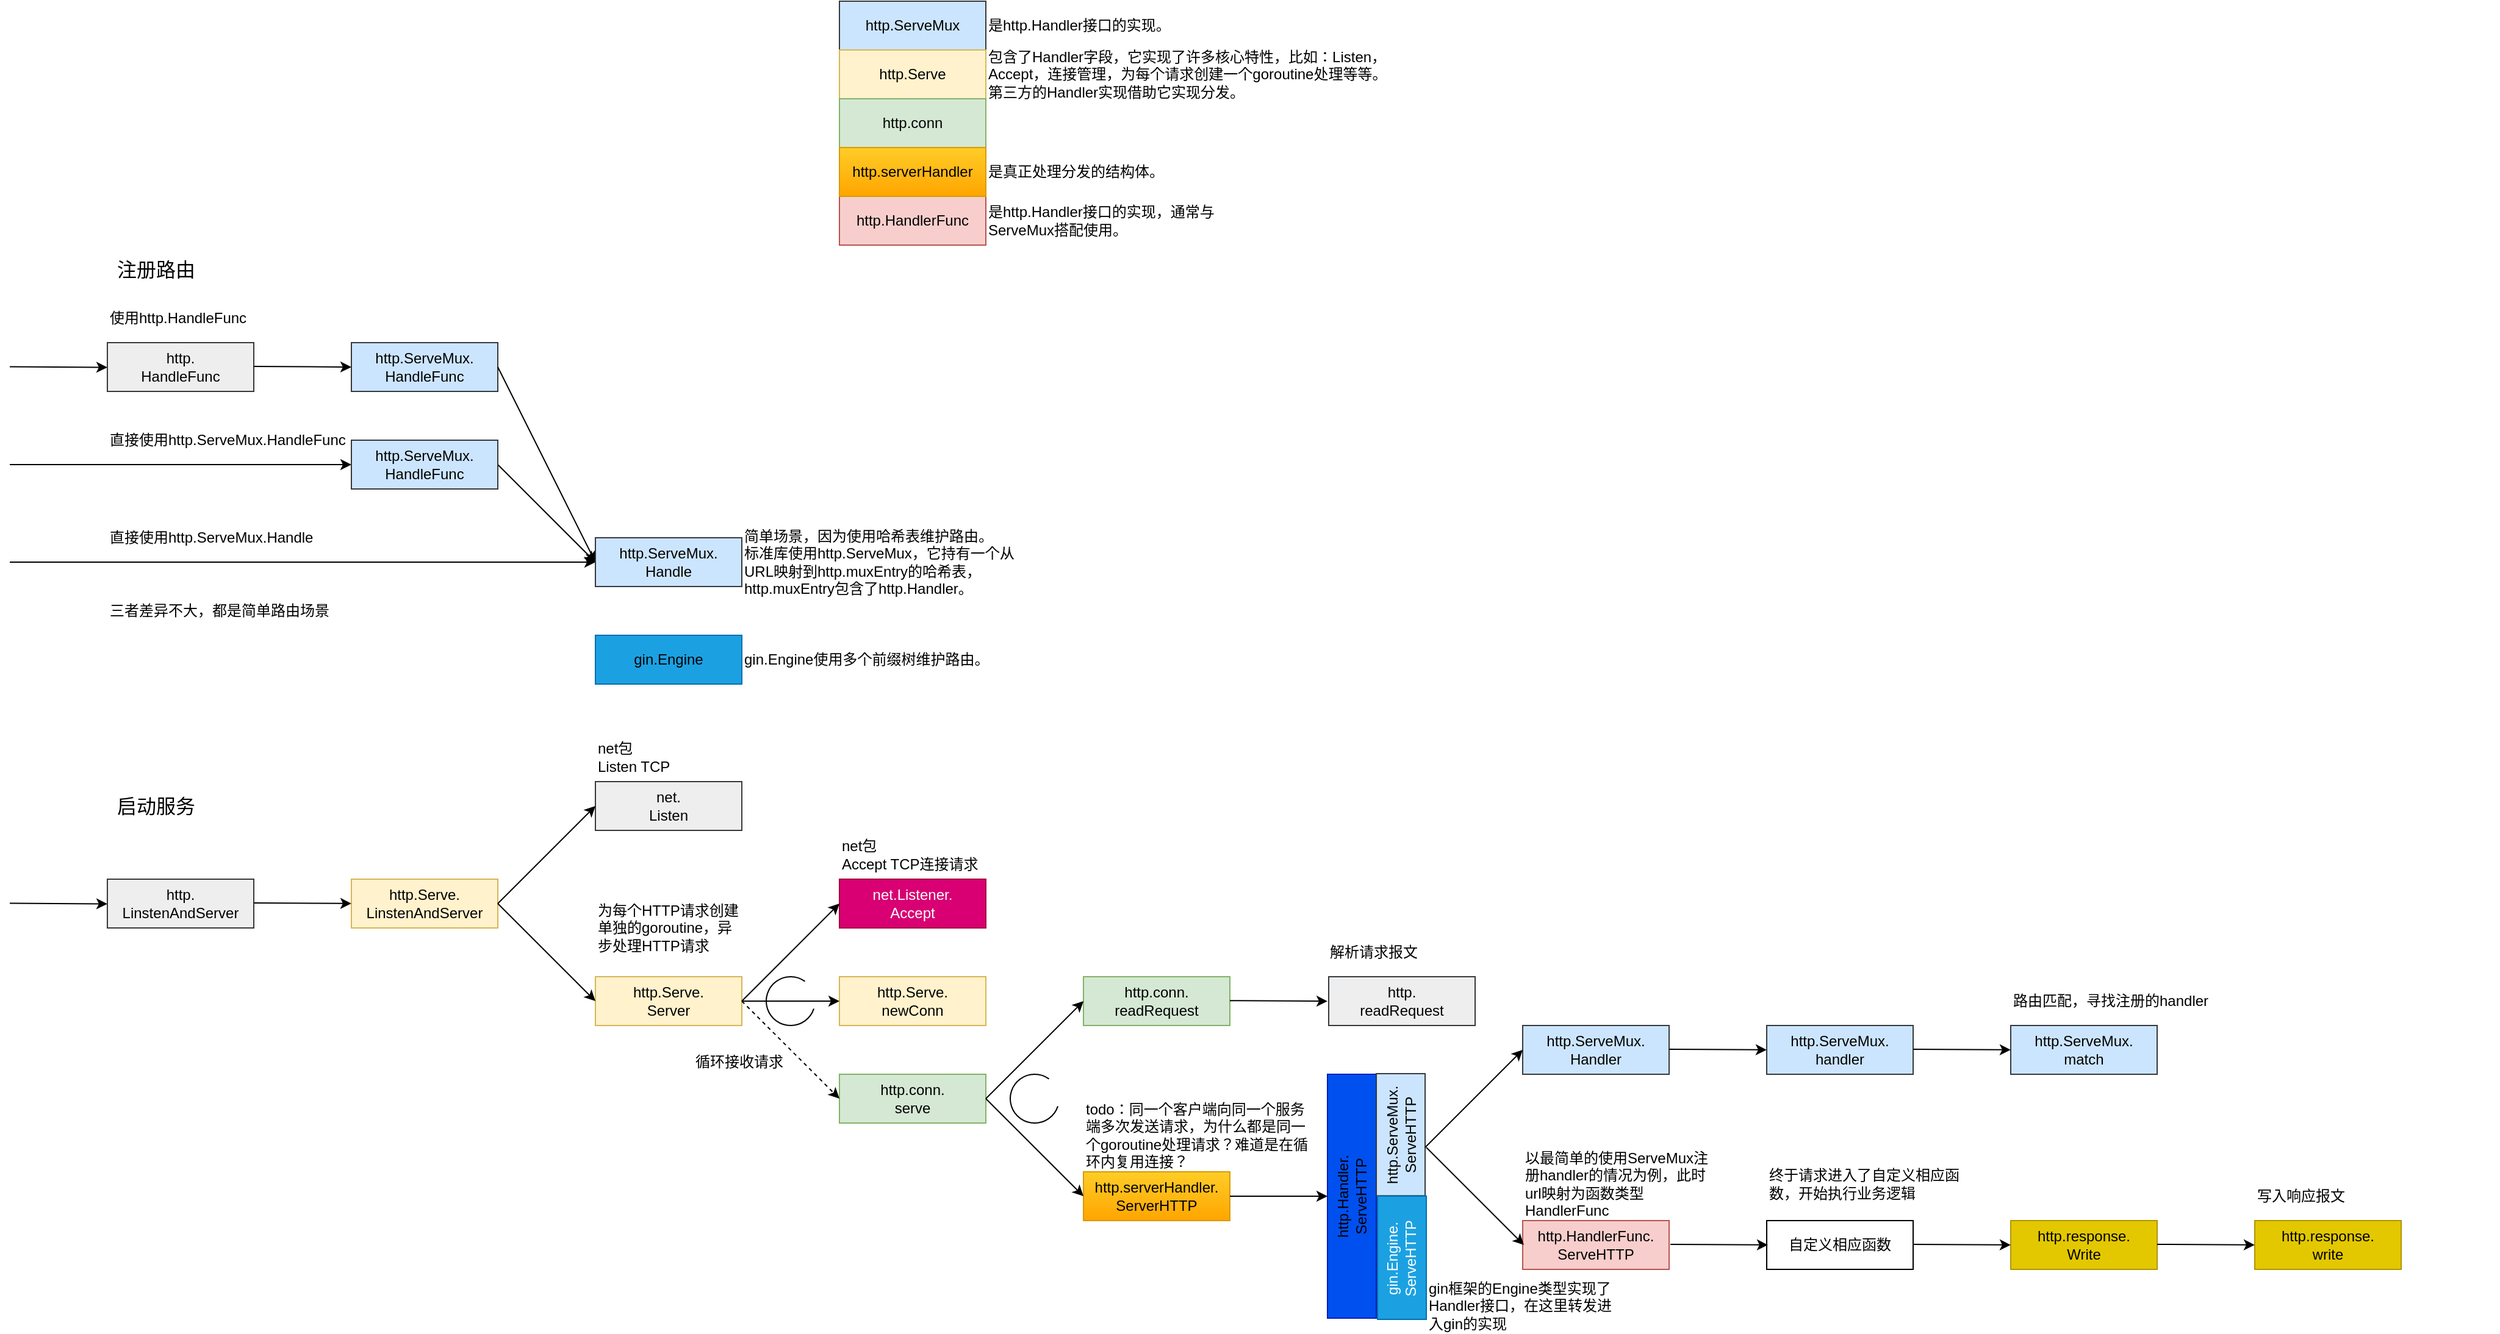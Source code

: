 <mxfile version="26.0.9">
  <diagram id="2dComJnk7VfKqesC5dXI" name="第 1 页">
    <mxGraphModel dx="2177" dy="2517" grid="1" gridSize="10" guides="1" tooltips="1" connect="1" arrows="1" fold="1" page="1" pageScale="1" pageWidth="827" pageHeight="1169" math="0" shadow="0">
      <root>
        <mxCell id="0" />
        <mxCell id="1" parent="0" />
        <mxCell id="crlO9La8STrpu6g43YwP-1" value="http.&lt;br&gt;&lt;div&gt;HandleFunc&lt;/div&gt;" style="rounded=0;whiteSpace=wrap;html=1;fillColor=#eeeeee;strokeColor=#36393d;" parent="1" vertex="1">
          <mxGeometry x="120" y="200" width="120" height="40" as="geometry" />
        </mxCell>
        <mxCell id="crlO9La8STrpu6g43YwP-2" value="http.ServeMux.&lt;div&gt;HandleFunc&lt;br&gt;&lt;/div&gt;" style="rounded=0;whiteSpace=wrap;html=1;fillColor=#cce5ff;strokeColor=#36393d;" parent="1" vertex="1">
          <mxGeometry x="320" y="200" width="120" height="40" as="geometry" />
        </mxCell>
        <mxCell id="crlO9La8STrpu6g43YwP-7" value="" style="endArrow=classic;html=1;rounded=0;entryX=0;entryY=0.5;entryDx=0;entryDy=0;" parent="1" target="crlO9La8STrpu6g43YwP-2" edge="1">
          <mxGeometry relative="1" as="geometry">
            <mxPoint x="240" y="219.5" as="sourcePoint" />
            <mxPoint x="340" y="219.5" as="targetPoint" />
          </mxGeometry>
        </mxCell>
        <mxCell id="crlO9La8STrpu6g43YwP-16" value="" style="endArrow=classic;html=1;rounded=0;entryX=0;entryY=0.5;entryDx=0;entryDy=0;" parent="1" edge="1">
          <mxGeometry relative="1" as="geometry">
            <mxPoint x="40" y="219.75" as="sourcePoint" />
            <mxPoint x="120" y="220.25" as="targetPoint" />
          </mxGeometry>
        </mxCell>
        <mxCell id="crlO9La8STrpu6g43YwP-20" value="" style="endArrow=classic;html=1;rounded=0;entryX=0;entryY=0.5;entryDx=0;entryDy=0;" parent="1" edge="1">
          <mxGeometry relative="1" as="geometry">
            <mxPoint x="40" y="300" as="sourcePoint" />
            <mxPoint x="320" y="300" as="targetPoint" />
          </mxGeometry>
        </mxCell>
        <mxCell id="crlO9La8STrpu6g43YwP-22" value="" style="endArrow=classic;html=1;rounded=0;entryX=0;entryY=0.5;entryDx=0;entryDy=0;" parent="1" target="crlO9La8STrpu6g43YwP-29" edge="1">
          <mxGeometry relative="1" as="geometry">
            <mxPoint x="40" y="380" as="sourcePoint" />
            <mxPoint x="520" y="381" as="targetPoint" />
          </mxGeometry>
        </mxCell>
        <mxCell id="crlO9La8STrpu6g43YwP-24" value="" style="endArrow=classic;html=1;rounded=0;exitX=1;exitY=0.5;exitDx=0;exitDy=0;strokeColor=default;entryX=0;entryY=0.5;entryDx=0;entryDy=0;" parent="1" source="crlO9La8STrpu6g43YwP-2" target="crlO9La8STrpu6g43YwP-29" edge="1">
          <mxGeometry relative="1" as="geometry">
            <mxPoint x="460" y="230" as="sourcePoint" />
            <mxPoint x="520" y="380" as="targetPoint" />
          </mxGeometry>
        </mxCell>
        <mxCell id="crlO9La8STrpu6g43YwP-28" value="" style="endArrow=classic;html=1;rounded=0;exitX=1;exitY=0.5;exitDx=0;exitDy=0;strokeColor=default;entryX=0;entryY=0.5;entryDx=0;entryDy=0;" parent="1" target="crlO9La8STrpu6g43YwP-29" edge="1">
          <mxGeometry relative="1" as="geometry">
            <mxPoint x="440" y="300" as="sourcePoint" />
            <mxPoint x="510" y="370" as="targetPoint" />
          </mxGeometry>
        </mxCell>
        <mxCell id="crlO9La8STrpu6g43YwP-29" value="http.ServeMux.&lt;br&gt;Handle" style="rounded=0;whiteSpace=wrap;html=1;fillColor=#cce5ff;strokeColor=#36393d;" parent="1" vertex="1">
          <mxGeometry x="520" y="360" width="120" height="40" as="geometry" />
        </mxCell>
        <mxCell id="crlO9La8STrpu6g43YwP-30" value="&lt;font style=&quot;color: rgb(0, 0, 0);&quot;&gt;gin.&lt;span style=&quot;background-color: transparent;&quot;&gt;Engine&lt;/span&gt;&lt;/font&gt;" style="rounded=0;whiteSpace=wrap;html=1;fillColor=#1ba1e2;strokeColor=#006EAF;fontColor=#ffffff;" parent="1" vertex="1">
          <mxGeometry x="520" y="440" width="120" height="40" as="geometry" />
        </mxCell>
        <mxCell id="crlO9La8STrpu6g43YwP-89" value="http.ServeMux" style="rounded=0;whiteSpace=wrap;html=1;fillColor=#cce5ff;strokeColor=#36393d;" parent="1" vertex="1">
          <mxGeometry x="720" y="-80" width="120" height="40" as="geometry" />
        </mxCell>
        <mxCell id="crlO9La8STrpu6g43YwP-90" value="http.Serve" style="rounded=0;whiteSpace=wrap;html=1;fillColor=#fff2cc;strokeColor=#d6b656;" parent="1" vertex="1">
          <mxGeometry x="720" y="-40" width="120" height="40" as="geometry" />
        </mxCell>
        <mxCell id="crlO9La8STrpu6g43YwP-91" value="http.HandlerFunc" style="rounded=0;whiteSpace=wrap;html=1;fillColor=#f8cecc;strokeColor=#b85450;" parent="1" vertex="1">
          <mxGeometry x="720" y="80" width="120" height="40" as="geometry" />
        </mxCell>
        <mxCell id="crlO9La8STrpu6g43YwP-92" value="http.conn" style="rounded=0;whiteSpace=wrap;html=1;fillColor=#d5e8d4;strokeColor=#82b366;" parent="1" vertex="1">
          <mxGeometry x="720" width="120" height="40" as="geometry" />
        </mxCell>
        <mxCell id="ITo2YyI9-4b7CglXHllH-3" value="包含了Handler字段，它实现了许多核心特性，比如：Listen，Accept，连接管理，为每个请求创建一个goroutine处理等等。&lt;div&gt;第三方的Handler实现借助它实现分发。&lt;/div&gt;" style="text;html=1;strokeColor=none;fillColor=none;align=left;verticalAlign=middle;whiteSpace=wrap;rounded=0;sketch=0;fontSize=12;" parent="1" vertex="1">
          <mxGeometry x="840" y="-40" width="360" height="40" as="geometry" />
        </mxCell>
        <mxCell id="6IzmHtXPjAX4Mymv4wBf-1" value="http.serverHandler" style="rounded=0;whiteSpace=wrap;html=1;fillColor=#ffcd28;strokeColor=#d79b00;gradientColor=#ffa500;" vertex="1" parent="1">
          <mxGeometry x="720" y="40" width="120" height="40" as="geometry" />
        </mxCell>
        <mxCell id="6IzmHtXPjAX4Mymv4wBf-2" value="是http.Handler接口的实现。" style="text;html=1;strokeColor=none;fillColor=none;align=left;verticalAlign=middle;whiteSpace=wrap;rounded=0;sketch=0;fontSize=12;" vertex="1" parent="1">
          <mxGeometry x="840" y="-80" width="240" height="40" as="geometry" />
        </mxCell>
        <mxCell id="6IzmHtXPjAX4Mymv4wBf-3" value="是http.Handler接口的实现，通常与ServeMux搭配使用。" style="text;html=1;strokeColor=none;fillColor=none;align=left;verticalAlign=middle;whiteSpace=wrap;rounded=0;sketch=0;fontSize=12;" vertex="1" parent="1">
          <mxGeometry x="840" y="80" width="240" height="40" as="geometry" />
        </mxCell>
        <mxCell id="6IzmHtXPjAX4Mymv4wBf-4" value="是真正处理分发的结构体。" style="text;html=1;strokeColor=none;fillColor=none;align=left;verticalAlign=middle;whiteSpace=wrap;rounded=0;sketch=0;fontSize=12;" vertex="1" parent="1">
          <mxGeometry x="840" y="40" width="240" height="40" as="geometry" />
        </mxCell>
        <mxCell id="6IzmHtXPjAX4Mymv4wBf-5" value="注册路由" style="text;html=1;strokeColor=none;fillColor=none;align=center;verticalAlign=middle;whiteSpace=wrap;rounded=0;sketch=0;fontSize=16;" vertex="1" parent="1">
          <mxGeometry x="120" y="120" width="80" height="40" as="geometry" />
        </mxCell>
        <mxCell id="6IzmHtXPjAX4Mymv4wBf-6" value="http.ServeMux.&lt;div&gt;HandleFunc&lt;br&gt;&lt;/div&gt;" style="rounded=0;whiteSpace=wrap;html=1;fillColor=#cce5ff;strokeColor=#36393d;" vertex="1" parent="1">
          <mxGeometry x="320" y="280" width="120" height="40" as="geometry" />
        </mxCell>
        <mxCell id="6IzmHtXPjAX4Mymv4wBf-7" value="使用http.HandleFunc" style="text;html=1;strokeColor=none;fillColor=none;align=left;verticalAlign=middle;whiteSpace=wrap;rounded=0;sketch=0;fontSize=12;" vertex="1" parent="1">
          <mxGeometry x="120" y="160" width="120" height="40" as="geometry" />
        </mxCell>
        <mxCell id="6IzmHtXPjAX4Mymv4wBf-8" value="直接使用http.ServeMux.HandleFunc" style="text;html=1;strokeColor=none;fillColor=none;align=left;verticalAlign=middle;whiteSpace=wrap;rounded=0;sketch=0;fontSize=12;" vertex="1" parent="1">
          <mxGeometry x="120" y="260" width="200" height="40" as="geometry" />
        </mxCell>
        <mxCell id="6IzmHtXPjAX4Mymv4wBf-9" value="直接使用http.ServeMux.Handle" style="text;html=1;strokeColor=none;fillColor=none;align=left;verticalAlign=middle;whiteSpace=wrap;rounded=0;sketch=0;fontSize=12;" vertex="1" parent="1">
          <mxGeometry x="120" y="340" width="200" height="40" as="geometry" />
        </mxCell>
        <mxCell id="6IzmHtXPjAX4Mymv4wBf-10" value="三者差异不大，都是简单路由场景" style="text;html=1;strokeColor=none;fillColor=none;align=left;verticalAlign=middle;whiteSpace=wrap;rounded=0;sketch=0;fontSize=12;" vertex="1" parent="1">
          <mxGeometry x="120" y="400" width="200" height="40" as="geometry" />
        </mxCell>
        <mxCell id="6IzmHtXPjAX4Mymv4wBf-11" value="简单场景，因为使用哈希表维护路由。&lt;div&gt;标准库使用http.ServeMux，它持有一个从URL映射到http.muxEntry的哈希表，http.muxEntry包含了http.Handler。&lt;/div&gt;" style="text;html=1;strokeColor=none;fillColor=none;align=left;verticalAlign=middle;whiteSpace=wrap;rounded=0;sketch=0;fontSize=12;" vertex="1" parent="1">
          <mxGeometry x="640" y="339.67" width="240" height="80.22" as="geometry" />
        </mxCell>
        <mxCell id="6IzmHtXPjAX4Mymv4wBf-12" value="gin.Engine使用多个前缀树维护路由。" style="text;html=1;strokeColor=none;fillColor=none;align=left;verticalAlign=middle;whiteSpace=wrap;rounded=0;sketch=0;fontSize=12;" vertex="1" parent="1">
          <mxGeometry x="640" y="419.89" width="240" height="80.22" as="geometry" />
        </mxCell>
        <mxCell id="6IzmHtXPjAX4Mymv4wBf-13" value="启动服务" style="text;html=1;strokeColor=none;fillColor=none;align=center;verticalAlign=middle;whiteSpace=wrap;rounded=0;sketch=0;fontSize=16;" vertex="1" parent="1">
          <mxGeometry x="120.02" y="560" width="80" height="40" as="geometry" />
        </mxCell>
        <mxCell id="6IzmHtXPjAX4Mymv4wBf-14" value="http.&lt;br&gt;&lt;div&gt;LinstenAndServer&lt;/div&gt;" style="rounded=0;whiteSpace=wrap;html=1;fillColor=#eeeeee;strokeColor=#36393d;" vertex="1" parent="1">
          <mxGeometry x="120" y="640" width="120" height="40" as="geometry" />
        </mxCell>
        <mxCell id="6IzmHtXPjAX4Mymv4wBf-15" value="" style="endArrow=classic;html=1;rounded=0;entryX=0;entryY=0.5;entryDx=0;entryDy=0;" edge="1" parent="1">
          <mxGeometry relative="1" as="geometry">
            <mxPoint x="40" y="659.75" as="sourcePoint" />
            <mxPoint x="120" y="660.25" as="targetPoint" />
          </mxGeometry>
        </mxCell>
        <mxCell id="6IzmHtXPjAX4Mymv4wBf-16" value="http.Serve.&lt;div&gt;LinstenAndServer&lt;/div&gt;" style="rounded=0;whiteSpace=wrap;html=1;fillColor=#fff2cc;strokeColor=#d6b656;" vertex="1" parent="1">
          <mxGeometry x="320" y="640" width="120" height="40" as="geometry" />
        </mxCell>
        <mxCell id="6IzmHtXPjAX4Mymv4wBf-17" value="net.&lt;div&gt;Listen&lt;/div&gt;" style="rounded=0;whiteSpace=wrap;html=1;fillColor=#eeeeee;strokeColor=#36393d;" vertex="1" parent="1">
          <mxGeometry x="520" y="560" width="120" height="40" as="geometry" />
        </mxCell>
        <mxCell id="6IzmHtXPjAX4Mymv4wBf-18" value="http.Serve.&lt;div&gt;Server&lt;/div&gt;" style="rounded=0;whiteSpace=wrap;html=1;fillColor=#fff2cc;strokeColor=#d6b656;" vertex="1" parent="1">
          <mxGeometry x="520" y="720" width="120" height="40" as="geometry" />
        </mxCell>
        <mxCell id="6IzmHtXPjAX4Mymv4wBf-19" value="net.Listener.&lt;div&gt;Accept&lt;/div&gt;" style="rounded=0;whiteSpace=wrap;html=1;fillColor=#d80073;strokeColor=#A50040;fontColor=#ffffff;" vertex="1" parent="1">
          <mxGeometry x="720" y="640" width="120" height="40" as="geometry" />
        </mxCell>
        <mxCell id="6IzmHtXPjAX4Mymv4wBf-20" value="http.Serve.&lt;div&gt;newConn&lt;/div&gt;" style="rounded=0;whiteSpace=wrap;html=1;fillColor=#fff2cc;strokeColor=#d6b656;" vertex="1" parent="1">
          <mxGeometry x="720" y="720" width="120" height="40" as="geometry" />
        </mxCell>
        <mxCell id="6IzmHtXPjAX4Mymv4wBf-22" value="http.conn.&lt;div&gt;serve&lt;/div&gt;" style="rounded=0;whiteSpace=wrap;html=1;fillColor=#d5e8d4;strokeColor=#82b366;" vertex="1" parent="1">
          <mxGeometry x="720" y="800" width="120" height="40" as="geometry" />
        </mxCell>
        <mxCell id="6IzmHtXPjAX4Mymv4wBf-23" value="" style="endArrow=classic;html=1;rounded=0;entryX=0;entryY=0.5;entryDx=0;entryDy=0;" edge="1" parent="1">
          <mxGeometry relative="1" as="geometry">
            <mxPoint x="240" y="659.44" as="sourcePoint" />
            <mxPoint x="320" y="659.94" as="targetPoint" />
          </mxGeometry>
        </mxCell>
        <mxCell id="6IzmHtXPjAX4Mymv4wBf-24" value="" style="endArrow=classic;html=1;rounded=0;entryX=0;entryY=0.5;entryDx=0;entryDy=0;exitX=1;exitY=0.5;exitDx=0;exitDy=0;" edge="1" parent="1" source="6IzmHtXPjAX4Mymv4wBf-16" target="6IzmHtXPjAX4Mymv4wBf-17">
          <mxGeometry relative="1" as="geometry">
            <mxPoint x="470" y="659.44" as="sourcePoint" />
            <mxPoint x="550" y="659.94" as="targetPoint" />
          </mxGeometry>
        </mxCell>
        <mxCell id="6IzmHtXPjAX4Mymv4wBf-25" value="" style="endArrow=classic;html=1;rounded=0;entryX=0;entryY=0.5;entryDx=0;entryDy=0;exitX=1;exitY=0.5;exitDx=0;exitDy=0;" edge="1" parent="1" source="6IzmHtXPjAX4Mymv4wBf-16" target="6IzmHtXPjAX4Mymv4wBf-18">
          <mxGeometry relative="1" as="geometry">
            <mxPoint x="450" y="670" as="sourcePoint" />
            <mxPoint x="530" y="590" as="targetPoint" />
          </mxGeometry>
        </mxCell>
        <mxCell id="6IzmHtXPjAX4Mymv4wBf-26" value="" style="endArrow=classic;html=1;rounded=0;entryX=0;entryY=0.5;entryDx=0;entryDy=0;exitX=1;exitY=0.5;exitDx=0;exitDy=0;" edge="1" parent="1">
          <mxGeometry relative="1" as="geometry">
            <mxPoint x="640" y="740" as="sourcePoint" />
            <mxPoint x="720" y="660" as="targetPoint" />
          </mxGeometry>
        </mxCell>
        <mxCell id="6IzmHtXPjAX4Mymv4wBf-28" value="" style="endArrow=classic;html=1;rounded=0;entryX=0;entryY=0.5;entryDx=0;entryDy=0;exitX=1;exitY=0.5;exitDx=0;exitDy=0;dashed=1;" edge="1" parent="1" source="6IzmHtXPjAX4Mymv4wBf-18" target="6IzmHtXPjAX4Mymv4wBf-22">
          <mxGeometry relative="1" as="geometry">
            <mxPoint x="650" y="750" as="sourcePoint" />
            <mxPoint x="730" y="750" as="targetPoint" />
          </mxGeometry>
        </mxCell>
        <mxCell id="6IzmHtXPjAX4Mymv4wBf-34" value="" style="endArrow=classic;html=1;rounded=0;entryX=0;entryY=0.5;entryDx=0;entryDy=0;" edge="1" parent="1" target="6IzmHtXPjAX4Mymv4wBf-20">
          <mxGeometry relative="1" as="geometry">
            <mxPoint x="640" y="740" as="sourcePoint" />
            <mxPoint x="720" y="740" as="targetPoint" />
            <Array as="points" />
          </mxGeometry>
        </mxCell>
        <mxCell id="6IzmHtXPjAX4Mymv4wBf-31" value="" style="verticalLabelPosition=bottom;verticalAlign=top;html=1;shape=mxgraph.basic.arc;startAngle=0.3;endAngle=0.1;fillStyle=auto;" vertex="1" parent="1">
          <mxGeometry x="660" y="720" width="40" height="40" as="geometry" />
        </mxCell>
        <mxCell id="6IzmHtXPjAX4Mymv4wBf-35" value="http.conn.&lt;div&gt;readRequest&lt;/div&gt;" style="rounded=0;whiteSpace=wrap;html=1;fillColor=#d5e8d4;strokeColor=#82b366;" vertex="1" parent="1">
          <mxGeometry x="920" y="720" width="120" height="40" as="geometry" />
        </mxCell>
        <mxCell id="6IzmHtXPjAX4Mymv4wBf-36" value="http.serverHandler.&lt;div&gt;ServerHTTP&lt;/div&gt;" style="rounded=0;whiteSpace=wrap;html=1;fillColor=#ffcd28;strokeColor=#d79b00;gradientColor=#ffa500;" vertex="1" parent="1">
          <mxGeometry x="920" y="880" width="120" height="40" as="geometry" />
        </mxCell>
        <mxCell id="6IzmHtXPjAX4Mymv4wBf-37" value="http.&lt;div&gt;readRequest&lt;/div&gt;" style="rounded=0;whiteSpace=wrap;html=1;fillColor=#eeeeee;strokeColor=#36393d;" vertex="1" parent="1">
          <mxGeometry x="1121" y="720" width="120" height="40" as="geometry" />
        </mxCell>
        <mxCell id="6IzmHtXPjAX4Mymv4wBf-38" value="" style="endArrow=classic;html=1;rounded=0;entryX=0;entryY=0.5;entryDx=0;entryDy=0;exitX=1;exitY=0.5;exitDx=0;exitDy=0;" edge="1" parent="1">
          <mxGeometry relative="1" as="geometry">
            <mxPoint x="840" y="820" as="sourcePoint" />
            <mxPoint x="920" y="740" as="targetPoint" />
          </mxGeometry>
        </mxCell>
        <mxCell id="6IzmHtXPjAX4Mymv4wBf-39" value="" style="endArrow=classic;html=1;rounded=0;entryX=0;entryY=0.5;entryDx=0;entryDy=0;exitX=1;exitY=0.5;exitDx=0;exitDy=0;" edge="1" parent="1">
          <mxGeometry relative="1" as="geometry">
            <mxPoint x="840" y="820" as="sourcePoint" />
            <mxPoint x="920" y="900" as="targetPoint" />
          </mxGeometry>
        </mxCell>
        <mxCell id="6IzmHtXPjAX4Mymv4wBf-40" value="" style="verticalLabelPosition=bottom;verticalAlign=top;html=1;shape=mxgraph.basic.arc;startAngle=0.3;endAngle=0.1;fillStyle=auto;" vertex="1" parent="1">
          <mxGeometry x="860" y="800" width="40" height="40" as="geometry" />
        </mxCell>
        <mxCell id="6IzmHtXPjAX4Mymv4wBf-41" value="" style="endArrow=classic;html=1;rounded=0;entryX=0;entryY=0.5;entryDx=0;entryDy=0;" edge="1" parent="1">
          <mxGeometry relative="1" as="geometry">
            <mxPoint x="1040" y="739.6" as="sourcePoint" />
            <mxPoint x="1120" y="740.1" as="targetPoint" />
          </mxGeometry>
        </mxCell>
        <mxCell id="6IzmHtXPjAX4Mymv4wBf-42" value="" style="rounded=0;whiteSpace=wrap;html=1;fillColor=#0050ef;fontColor=#ffffff;strokeColor=#001DBC;" vertex="1" parent="1">
          <mxGeometry x="1120" y="800" width="40" height="200" as="geometry" />
        </mxCell>
        <mxCell id="6IzmHtXPjAX4Mymv4wBf-43" value="http.ServeMux.&lt;br&gt;ServeHTTP" style="rounded=0;whiteSpace=wrap;html=1;fillColor=#cce5ff;strokeColor=#36393d;rotation=-90;" vertex="1" parent="1">
          <mxGeometry x="1129.94" y="829.57" width="100.17" height="40" as="geometry" />
        </mxCell>
        <mxCell id="6IzmHtXPjAX4Mymv4wBf-44" value="" style="endArrow=classic;html=1;rounded=0;entryX=0.5;entryY=0;entryDx=0;entryDy=0;exitX=1;exitY=0.5;exitDx=0;exitDy=0;" edge="1" parent="1" target="6IzmHtXPjAX4Mymv4wBf-45" source="6IzmHtXPjAX4Mymv4wBf-36">
          <mxGeometry relative="1" as="geometry">
            <mxPoint x="1080" y="940" as="sourcePoint" />
            <mxPoint x="1100" y="1010.5" as="targetPoint" />
          </mxGeometry>
        </mxCell>
        <mxCell id="6IzmHtXPjAX4Mymv4wBf-45" value="http.Handler.&lt;div&gt;ServeHTTP&lt;/div&gt;" style="text;html=1;strokeColor=none;fillColor=none;align=center;verticalAlign=middle;whiteSpace=wrap;rounded=0;sketch=0;fontSize=12;rotation=-90;" vertex="1" parent="1">
          <mxGeometry x="1040" y="880" width="200" height="40" as="geometry" />
        </mxCell>
        <mxCell id="6IzmHtXPjAX4Mymv4wBf-46" value="gin.Engine.&lt;div&gt;ServeHTTP&lt;/div&gt;" style="rounded=0;whiteSpace=wrap;html=1;fillColor=#1ba1e2;strokeColor=#006EAF;rotation=-90;fontColor=#ffffff;" vertex="1" parent="1">
          <mxGeometry x="1130.43" y="930.43" width="101.15" height="40" as="geometry" />
        </mxCell>
        <mxCell id="6IzmHtXPjAX4Mymv4wBf-47" value="http.ServeMux.&lt;br&gt;Handler" style="rounded=0;whiteSpace=wrap;html=1;fillColor=#cce5ff;strokeColor=#36393d;" vertex="1" parent="1">
          <mxGeometry x="1280" y="760" width="120" height="40" as="geometry" />
        </mxCell>
        <mxCell id="6IzmHtXPjAX4Mymv4wBf-48" value="http.ServeMux.&lt;br&gt;handler" style="rounded=0;whiteSpace=wrap;html=1;fillColor=#cce5ff;strokeColor=#36393d;" vertex="1" parent="1">
          <mxGeometry x="1480" y="760" width="120" height="40" as="geometry" />
        </mxCell>
        <mxCell id="6IzmHtXPjAX4Mymv4wBf-49" value="http.ServeMux.&lt;br&gt;match" style="rounded=0;whiteSpace=wrap;html=1;fillColor=#cce5ff;strokeColor=#36393d;" vertex="1" parent="1">
          <mxGeometry x="1680" y="760" width="120" height="40" as="geometry" />
        </mxCell>
        <mxCell id="6IzmHtXPjAX4Mymv4wBf-50" value="http.HandlerFunc.&lt;div&gt;ServeHTTP&lt;/div&gt;" style="rounded=0;whiteSpace=wrap;html=1;fillColor=#f8cecc;strokeColor=#b85450;" vertex="1" parent="1">
          <mxGeometry x="1280" y="920" width="120" height="40" as="geometry" />
        </mxCell>
        <mxCell id="6IzmHtXPjAX4Mymv4wBf-51" value="自定义相应函数" style="rounded=0;whiteSpace=wrap;html=1;" vertex="1" parent="1">
          <mxGeometry x="1480" y="920" width="120" height="40" as="geometry" />
        </mxCell>
        <mxCell id="6IzmHtXPjAX4Mymv4wBf-52" value="http.response.&lt;div&gt;Write&lt;/div&gt;" style="rounded=0;whiteSpace=wrap;html=1;fillColor=#e3c800;fontColor=#000000;strokeColor=#B09500;" vertex="1" parent="1">
          <mxGeometry x="1680" y="920" width="120" height="40" as="geometry" />
        </mxCell>
        <mxCell id="6IzmHtXPjAX4Mymv4wBf-53" value="http.response.&lt;div&gt;write&lt;/div&gt;" style="rounded=0;whiteSpace=wrap;html=1;fillColor=#e3c800;fontColor=#000000;strokeColor=#B09500;" vertex="1" parent="1">
          <mxGeometry x="1880" y="920" width="120" height="40" as="geometry" />
        </mxCell>
        <mxCell id="6IzmHtXPjAX4Mymv4wBf-54" value="" style="endArrow=classic;html=1;rounded=0;entryX=0;entryY=0.5;entryDx=0;entryDy=0;exitX=1;exitY=0.5;exitDx=0;exitDy=0;" edge="1" parent="1">
          <mxGeometry relative="1" as="geometry">
            <mxPoint x="1200" y="860" as="sourcePoint" />
            <mxPoint x="1280" y="780" as="targetPoint" />
          </mxGeometry>
        </mxCell>
        <mxCell id="6IzmHtXPjAX4Mymv4wBf-55" value="" style="endArrow=classic;html=1;rounded=0;entryX=0;entryY=0.5;entryDx=0;entryDy=0;exitX=1;exitY=0.5;exitDx=0;exitDy=0;" edge="1" parent="1">
          <mxGeometry relative="1" as="geometry">
            <mxPoint x="1201" y="860" as="sourcePoint" />
            <mxPoint x="1281" y="940" as="targetPoint" />
          </mxGeometry>
        </mxCell>
        <mxCell id="6IzmHtXPjAX4Mymv4wBf-56" value="" style="endArrow=classic;html=1;rounded=0;entryX=0;entryY=0.5;entryDx=0;entryDy=0;" edge="1" parent="1">
          <mxGeometry relative="1" as="geometry">
            <mxPoint x="1400" y="779.44" as="sourcePoint" />
            <mxPoint x="1480" y="779.94" as="targetPoint" />
          </mxGeometry>
        </mxCell>
        <mxCell id="6IzmHtXPjAX4Mymv4wBf-57" value="" style="endArrow=classic;html=1;rounded=0;entryX=0;entryY=0.5;entryDx=0;entryDy=0;" edge="1" parent="1">
          <mxGeometry relative="1" as="geometry">
            <mxPoint x="1600" y="779.44" as="sourcePoint" />
            <mxPoint x="1680" y="779.94" as="targetPoint" />
          </mxGeometry>
        </mxCell>
        <mxCell id="6IzmHtXPjAX4Mymv4wBf-58" value="" style="endArrow=classic;html=1;rounded=0;entryX=0;entryY=0.5;entryDx=0;entryDy=0;" edge="1" parent="1">
          <mxGeometry relative="1" as="geometry">
            <mxPoint x="1401" y="939.44" as="sourcePoint" />
            <mxPoint x="1481" y="939.94" as="targetPoint" />
          </mxGeometry>
        </mxCell>
        <mxCell id="6IzmHtXPjAX4Mymv4wBf-59" value="" style="endArrow=classic;html=1;rounded=0;entryX=0;entryY=0.5;entryDx=0;entryDy=0;" edge="1" parent="1">
          <mxGeometry relative="1" as="geometry">
            <mxPoint x="1600" y="939.44" as="sourcePoint" />
            <mxPoint x="1680" y="939.94" as="targetPoint" />
          </mxGeometry>
        </mxCell>
        <mxCell id="6IzmHtXPjAX4Mymv4wBf-60" value="" style="endArrow=classic;html=1;rounded=0;entryX=0;entryY=0.5;entryDx=0;entryDy=0;" edge="1" parent="1">
          <mxGeometry relative="1" as="geometry">
            <mxPoint x="1800" y="939.44" as="sourcePoint" />
            <mxPoint x="1880" y="939.94" as="targetPoint" />
          </mxGeometry>
        </mxCell>
        <mxCell id="6IzmHtXPjAX4Mymv4wBf-61" value="net包&lt;div&gt;Listen TCP&lt;/div&gt;" style="text;html=1;strokeColor=none;fillColor=none;align=left;verticalAlign=middle;whiteSpace=wrap;rounded=0;sketch=0;fontSize=12;" vertex="1" parent="1">
          <mxGeometry x="520" y="520" width="200" height="40" as="geometry" />
        </mxCell>
        <mxCell id="6IzmHtXPjAX4Mymv4wBf-62" value="net包&lt;div&gt;Accept TCP连接请求&lt;/div&gt;" style="text;html=1;strokeColor=none;fillColor=none;align=left;verticalAlign=middle;whiteSpace=wrap;rounded=0;sketch=0;fontSize=12;" vertex="1" parent="1">
          <mxGeometry x="720" y="600" width="200" height="40" as="geometry" />
        </mxCell>
        <mxCell id="6IzmHtXPjAX4Mymv4wBf-63" value="循环接收请求" style="text;html=1;strokeColor=none;fillColor=none;align=left;verticalAlign=middle;whiteSpace=wrap;rounded=0;sketch=0;fontSize=12;" vertex="1" parent="1">
          <mxGeometry x="600" y="770" width="120" height="40" as="geometry" />
        </mxCell>
        <mxCell id="6IzmHtXPjAX4Mymv4wBf-64" value="为每个HTTP请求创建单独的goroutine，异步处理HTTP请求" style="text;html=1;strokeColor=none;fillColor=none;align=left;verticalAlign=middle;whiteSpace=wrap;rounded=0;sketch=0;fontSize=12;" vertex="1" parent="1">
          <mxGeometry x="520" y="660" width="120" height="40" as="geometry" />
        </mxCell>
        <mxCell id="6IzmHtXPjAX4Mymv4wBf-65" value="解析请求报文" style="text;html=1;strokeColor=none;fillColor=none;align=left;verticalAlign=middle;whiteSpace=wrap;rounded=0;sketch=0;fontSize=12;" vertex="1" parent="1">
          <mxGeometry x="1120" y="680" width="200" height="40" as="geometry" />
        </mxCell>
        <mxCell id="6IzmHtXPjAX4Mymv4wBf-66" value="todo：同一个客户端向同一个服务端多次发送请求，为什么都是同一个goroutine处理请求？难道是在循环内复用连接？" style="text;html=1;strokeColor=none;fillColor=none;align=left;verticalAlign=middle;whiteSpace=wrap;rounded=0;sketch=0;fontSize=12;" vertex="1" parent="1">
          <mxGeometry x="920" y="829.57" width="190" height="40" as="geometry" />
        </mxCell>
        <mxCell id="6IzmHtXPjAX4Mymv4wBf-67" value="路由匹配，寻找注册的handler" style="text;html=1;strokeColor=none;fillColor=none;align=left;verticalAlign=middle;whiteSpace=wrap;rounded=0;sketch=0;fontSize=12;" vertex="1" parent="1">
          <mxGeometry x="1680" y="720" width="200" height="40" as="geometry" />
        </mxCell>
        <mxCell id="6IzmHtXPjAX4Mymv4wBf-68" value="以最简单的使用ServeMux注册handler的情况为例，此时url映射为函数类型HandlerFunc" style="text;html=1;strokeColor=none;fillColor=none;align=left;verticalAlign=middle;whiteSpace=wrap;rounded=0;sketch=0;fontSize=12;" vertex="1" parent="1">
          <mxGeometry x="1280" y="869.57" width="160" height="40" as="geometry" />
        </mxCell>
        <mxCell id="6IzmHtXPjAX4Mymv4wBf-69" value="终于请求进入了自定义相应函数，开始执行业务逻辑" style="text;html=1;strokeColor=none;fillColor=none;align=left;verticalAlign=middle;whiteSpace=wrap;rounded=0;sketch=0;fontSize=12;" vertex="1" parent="1">
          <mxGeometry x="1480" y="869.57" width="160" height="40" as="geometry" />
        </mxCell>
        <mxCell id="6IzmHtXPjAX4Mymv4wBf-70" value="写入响应报文" style="text;html=1;strokeColor=none;fillColor=none;align=left;verticalAlign=middle;whiteSpace=wrap;rounded=0;sketch=0;fontSize=12;" vertex="1" parent="1">
          <mxGeometry x="1880" y="880" width="200" height="40" as="geometry" />
        </mxCell>
        <mxCell id="6IzmHtXPjAX4Mymv4wBf-71" value="gin框架的Engine类型实现了Handler接口，在这里转发进入gin的实现" style="text;html=1;strokeColor=none;fillColor=none;align=left;verticalAlign=middle;whiteSpace=wrap;rounded=0;sketch=0;fontSize=12;" vertex="1" parent="1">
          <mxGeometry x="1201" y="970.43" width="160" height="40" as="geometry" />
        </mxCell>
      </root>
    </mxGraphModel>
  </diagram>
</mxfile>
